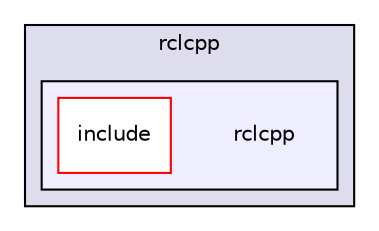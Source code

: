 digraph "/home/developer/workspaces/docs_crystal/src/ros2/rclcpp/rclcpp" {
  compound=true
  node [ fontsize="10", fontname="Helvetica"];
  edge [ labelfontsize="10", labelfontname="Helvetica"];
  subgraph clusterdir_42f4b84535b582082c8e4975bf4b993e {
    graph [ bgcolor="#ddddee", pencolor="black", label="rclcpp" fontname="Helvetica", fontsize="10", URL="dir_42f4b84535b582082c8e4975bf4b993e.html"]
  subgraph clusterdir_eaba96ce75089fcd3d727d58e0ffdbdf {
    graph [ bgcolor="#eeeeff", pencolor="black", label="" URL="dir_eaba96ce75089fcd3d727d58e0ffdbdf.html"];
    dir_eaba96ce75089fcd3d727d58e0ffdbdf [shape=plaintext label="rclcpp"];
    dir_50ef1355ba086d47eaf13d262ec16331 [shape=box label="include" color="red" fillcolor="white" style="filled" URL="dir_50ef1355ba086d47eaf13d262ec16331.html"];
  }
  }
}
